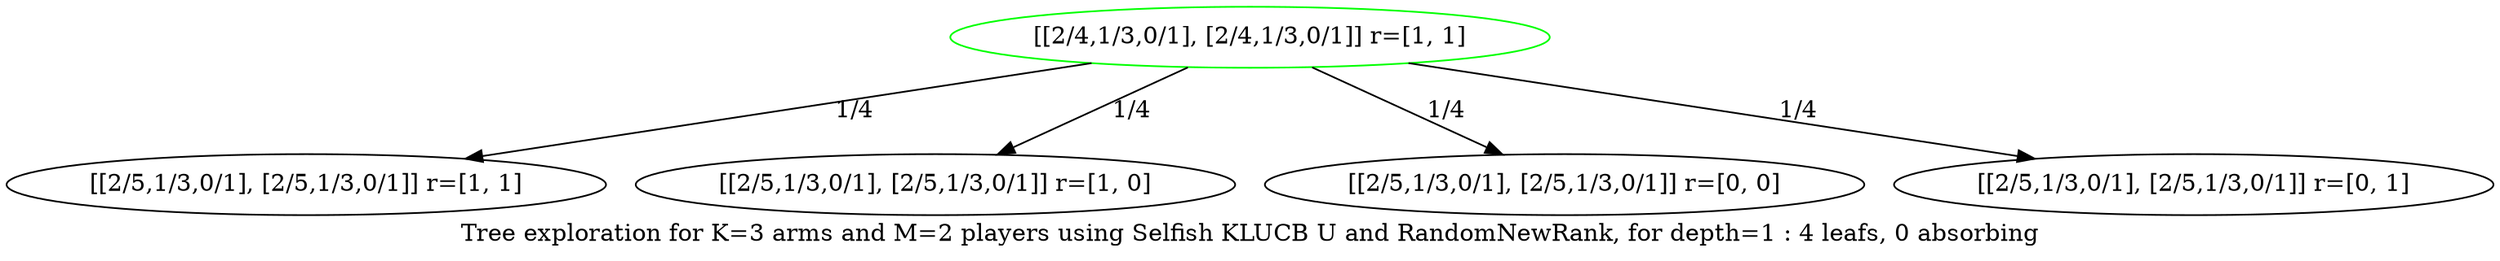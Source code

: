 digraph {
	overlap=false
	label="Tree exploration for K=3 arms and M=2 players using Selfish KLUCB U and RandomNewRank, for depth=1 : 4 leafs, 0 absorbing"
	0 [label="[[2/4,1/3,0/1], [2/4,1/3,0/1]] r=[1, 1]" color=green]
	1 [label="[[2/5,1/3,0/1], [2/5,1/3,0/1]] r=[1, 1]"]
	0 -> 1 [label="1/4" color=black]
	2 [label="[[2/5,1/3,0/1], [2/5,1/3,0/1]] r=[1, 0]"]
	0 -> 2 [label="1/4" color=black]
	3 [label="[[2/5,1/3,0/1], [2/5,1/3,0/1]] r=[0, 0]"]
	0 -> 3 [label="1/4" color=black]
	4 [label="[[2/5,1/3,0/1], [2/5,1/3,0/1]] r=[0, 1]"]
	0 -> 4 [label="1/4" color=black]
}
